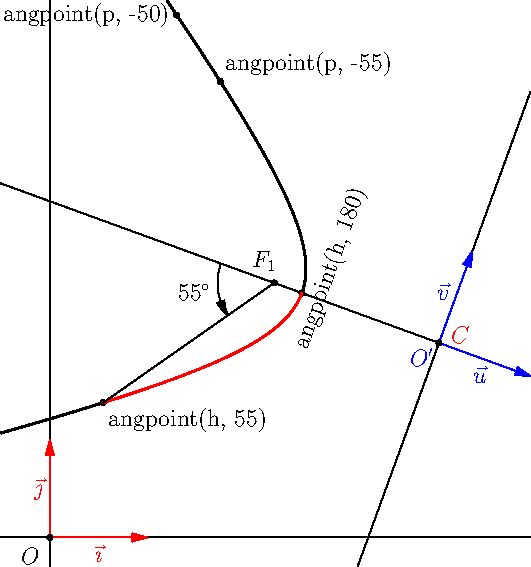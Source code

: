 import geometry;
size(10cm);

point C=(4,2);
dot("$C$",C,E+NE,red);

hyperbola h=hyperbola(C,1.5,1,-20);
draw(h, linewidth(bp));

coordsys R=currentcoordsys;
show(R);

coordsys Rp=canonicalcartesiansystem(h);
show(Label("$O'$",align=SW,blue), Label("$\vec{u}$",blue), Label("$\vec{v}$",blue), Rp, ipen=blue);

/*<asyxml><view file="modules/geometry.asy" type="point" signature="angpoint(explicit hyperbola,real,polarconicroutine)"/></asyxml>*/
dot(rotate(70)*"angpoint(h, 180)",angpoint(h,180),E);

/*<asyxml><view file="modules/geometry.asy" type="point" signature="point(hyperbola,abscissa)"/></asyxml>*/
point P=point(h,angabscissa(55));
// point(h,angbscissa(0.5)) can be replaced by angpoint(h,0.5)
dot("angpoint(h, 55)",P,SE);

/*<asyxml><view file="modules/geometry.asy" type="path" signature="arcfromfocus(conic,real,real,int,bool)"/></asyxml>*/
draw(arcfromfocus(h,55,180), bp+red);

segment s=segment(h.F1,P);
draw(s);
dot("$F_1$",h.F1,N+NW);
line l=line(h.F1,h.F1-Rp.i);
markangle("$55^\circ$",l,(line)s,Arrow);

dot("angpoint(p, -50)",angpoint(h,-50),W);
dot("angpoint(p, -55)",angpoint(h,-55),NE);
